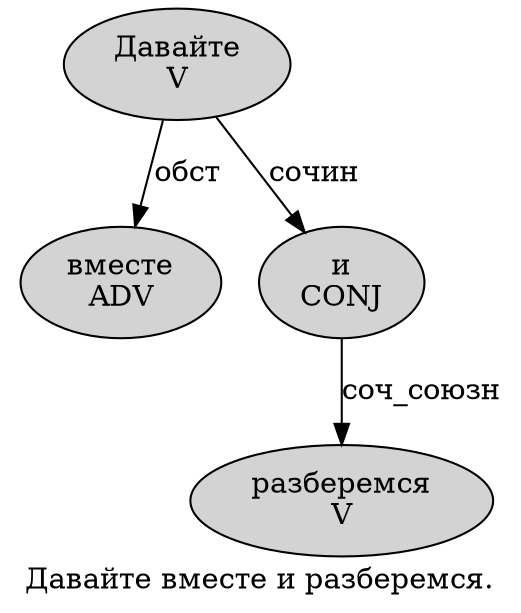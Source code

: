 digraph SENTENCE_3469 {
	graph [label="Давайте вместе и разберемся."]
	node [style=filled]
		0 [label="Давайте
V" color="" fillcolor=lightgray penwidth=1 shape=ellipse]
		1 [label="вместе
ADV" color="" fillcolor=lightgray penwidth=1 shape=ellipse]
		2 [label="и
CONJ" color="" fillcolor=lightgray penwidth=1 shape=ellipse]
		3 [label="разберемся
V" color="" fillcolor=lightgray penwidth=1 shape=ellipse]
			0 -> 1 [label="обст"]
			0 -> 2 [label="сочин"]
			2 -> 3 [label="соч_союзн"]
}